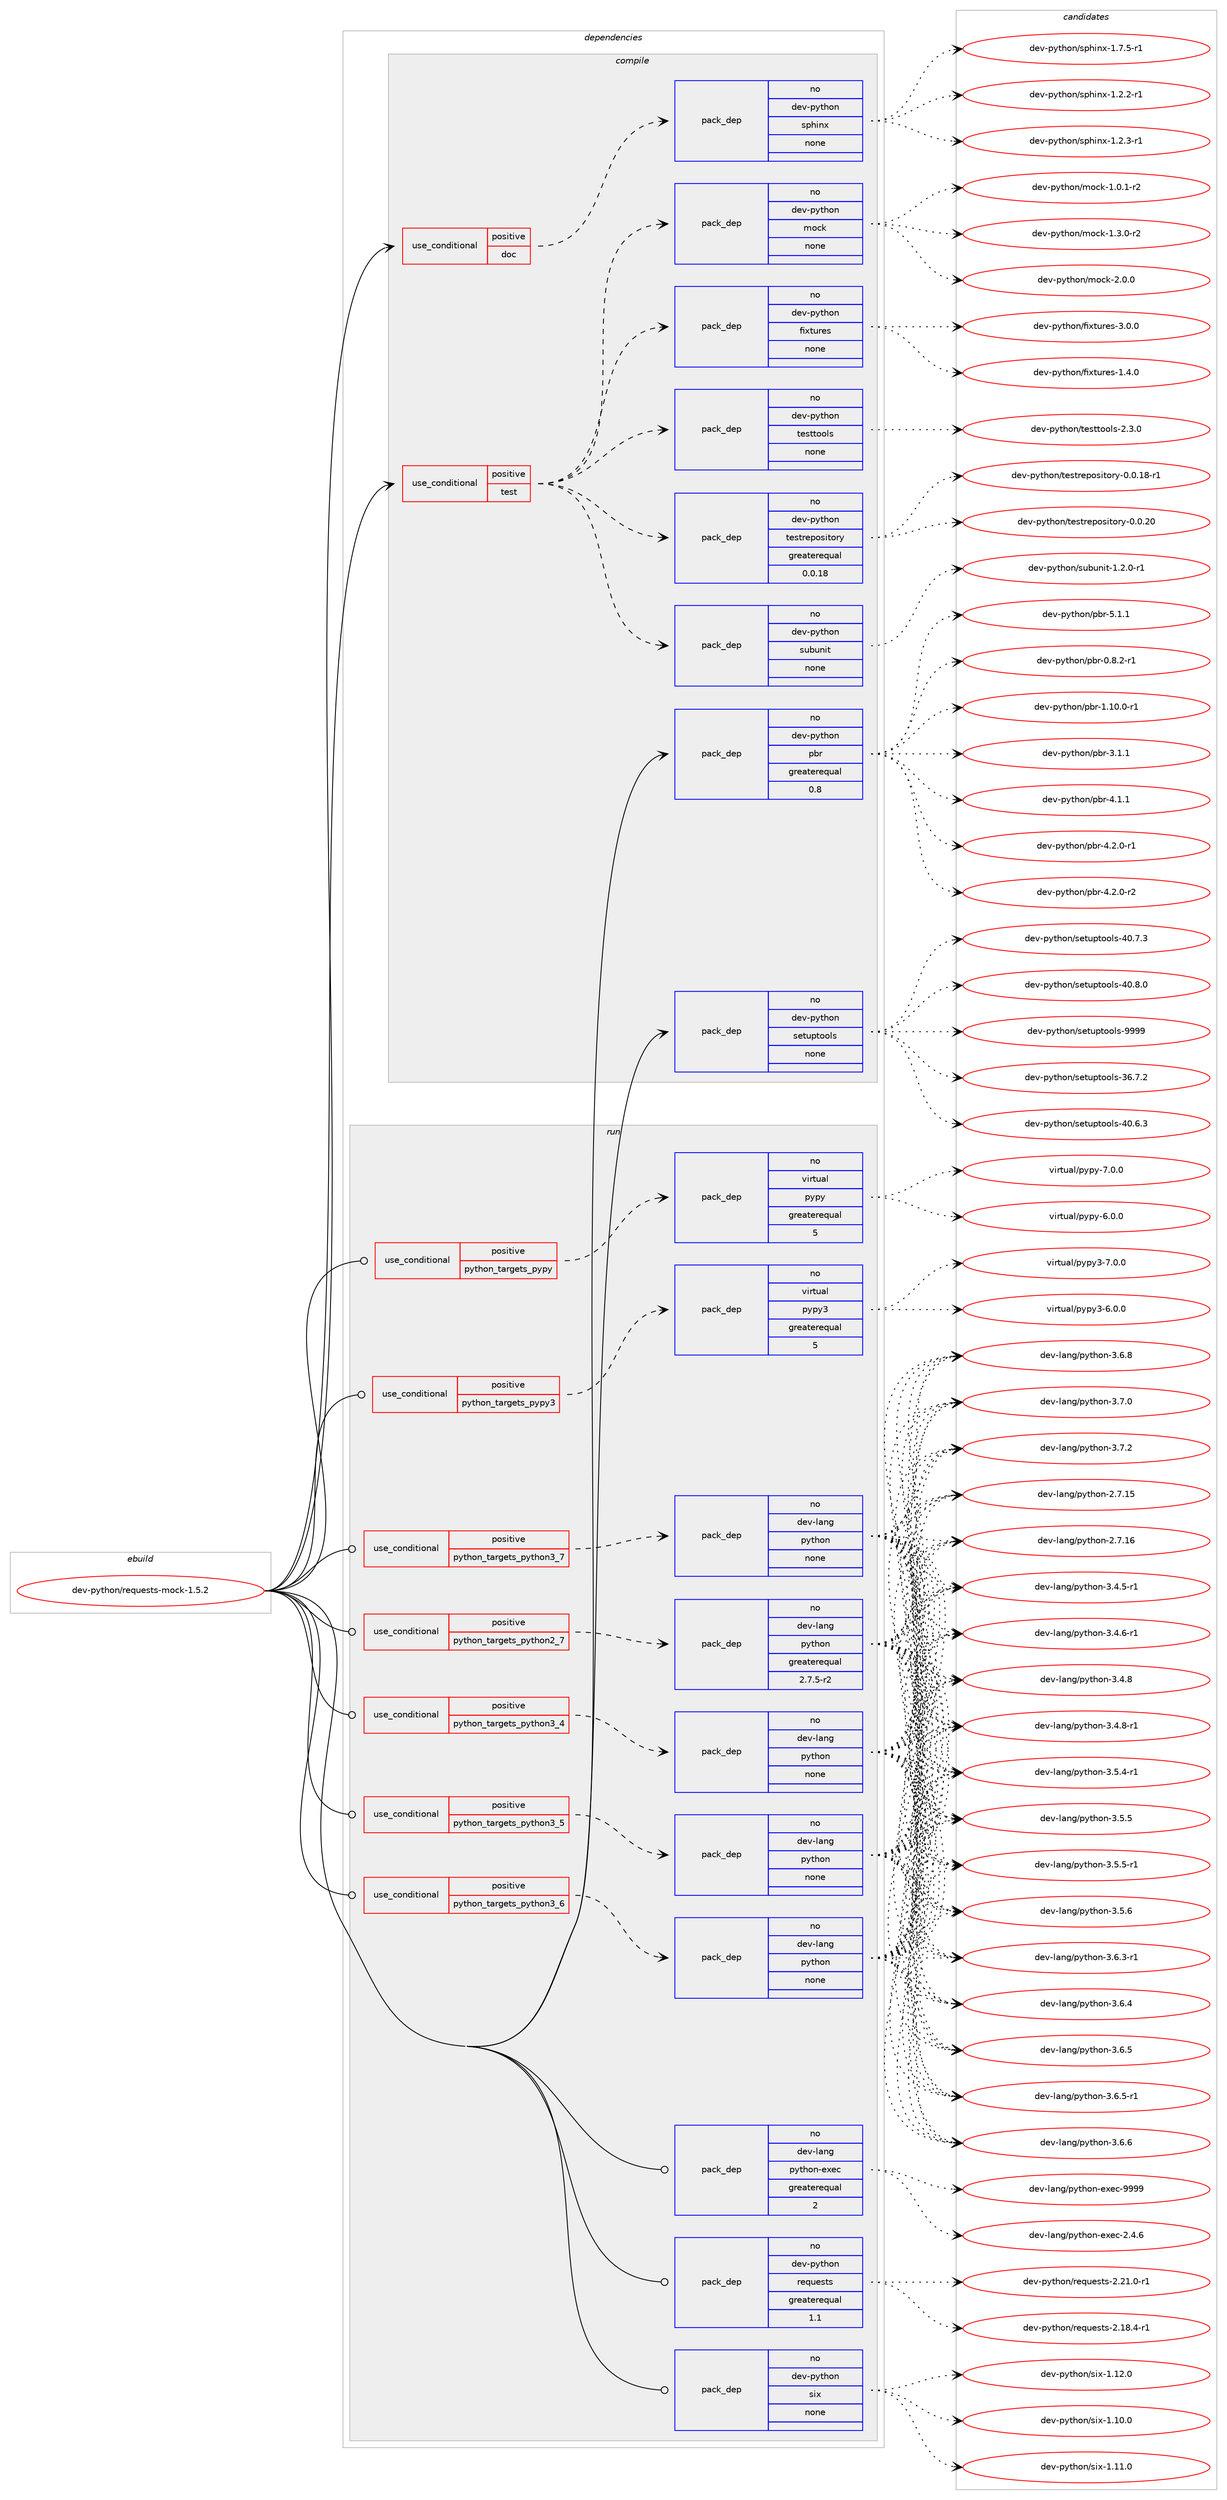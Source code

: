 digraph prolog {

# *************
# Graph options
# *************

newrank=true;
concentrate=true;
compound=true;
graph [rankdir=LR,fontname=Helvetica,fontsize=10,ranksep=1.5];#, ranksep=2.5, nodesep=0.2];
edge  [arrowhead=vee];
node  [fontname=Helvetica,fontsize=10];

# **********
# The ebuild
# **********

subgraph cluster_leftcol {
color=gray;
rank=same;
label=<<i>ebuild</i>>;
id [label="dev-python/requests-mock-1.5.2", color=red, width=4, href="../dev-python/requests-mock-1.5.2.svg"];
}

# ****************
# The dependencies
# ****************

subgraph cluster_midcol {
color=gray;
label=<<i>dependencies</i>>;
subgraph cluster_compile {
fillcolor="#eeeeee";
style=filled;
label=<<i>compile</i>>;
subgraph cond383817 {
dependency1439015 [label=<<TABLE BORDER="0" CELLBORDER="1" CELLSPACING="0" CELLPADDING="4"><TR><TD ROWSPAN="3" CELLPADDING="10">use_conditional</TD></TR><TR><TD>positive</TD></TR><TR><TD>doc</TD></TR></TABLE>>, shape=none, color=red];
subgraph pack1031836 {
dependency1439016 [label=<<TABLE BORDER="0" CELLBORDER="1" CELLSPACING="0" CELLPADDING="4" WIDTH="220"><TR><TD ROWSPAN="6" CELLPADDING="30">pack_dep</TD></TR><TR><TD WIDTH="110">no</TD></TR><TR><TD>dev-python</TD></TR><TR><TD>sphinx</TD></TR><TR><TD>none</TD></TR><TR><TD></TD></TR></TABLE>>, shape=none, color=blue];
}
dependency1439015:e -> dependency1439016:w [weight=20,style="dashed",arrowhead="vee"];
}
id:e -> dependency1439015:w [weight=20,style="solid",arrowhead="vee"];
subgraph cond383818 {
dependency1439017 [label=<<TABLE BORDER="0" CELLBORDER="1" CELLSPACING="0" CELLPADDING="4"><TR><TD ROWSPAN="3" CELLPADDING="10">use_conditional</TD></TR><TR><TD>positive</TD></TR><TR><TD>test</TD></TR></TABLE>>, shape=none, color=red];
subgraph pack1031837 {
dependency1439018 [label=<<TABLE BORDER="0" CELLBORDER="1" CELLSPACING="0" CELLPADDING="4" WIDTH="220"><TR><TD ROWSPAN="6" CELLPADDING="30">pack_dep</TD></TR><TR><TD WIDTH="110">no</TD></TR><TR><TD>dev-python</TD></TR><TR><TD>fixtures</TD></TR><TR><TD>none</TD></TR><TR><TD></TD></TR></TABLE>>, shape=none, color=blue];
}
dependency1439017:e -> dependency1439018:w [weight=20,style="dashed",arrowhead="vee"];
subgraph pack1031838 {
dependency1439019 [label=<<TABLE BORDER="0" CELLBORDER="1" CELLSPACING="0" CELLPADDING="4" WIDTH="220"><TR><TD ROWSPAN="6" CELLPADDING="30">pack_dep</TD></TR><TR><TD WIDTH="110">no</TD></TR><TR><TD>dev-python</TD></TR><TR><TD>mock</TD></TR><TR><TD>none</TD></TR><TR><TD></TD></TR></TABLE>>, shape=none, color=blue];
}
dependency1439017:e -> dependency1439019:w [weight=20,style="dashed",arrowhead="vee"];
subgraph pack1031839 {
dependency1439020 [label=<<TABLE BORDER="0" CELLBORDER="1" CELLSPACING="0" CELLPADDING="4" WIDTH="220"><TR><TD ROWSPAN="6" CELLPADDING="30">pack_dep</TD></TR><TR><TD WIDTH="110">no</TD></TR><TR><TD>dev-python</TD></TR><TR><TD>subunit</TD></TR><TR><TD>none</TD></TR><TR><TD></TD></TR></TABLE>>, shape=none, color=blue];
}
dependency1439017:e -> dependency1439020:w [weight=20,style="dashed",arrowhead="vee"];
subgraph pack1031840 {
dependency1439021 [label=<<TABLE BORDER="0" CELLBORDER="1" CELLSPACING="0" CELLPADDING="4" WIDTH="220"><TR><TD ROWSPAN="6" CELLPADDING="30">pack_dep</TD></TR><TR><TD WIDTH="110">no</TD></TR><TR><TD>dev-python</TD></TR><TR><TD>testrepository</TD></TR><TR><TD>greaterequal</TD></TR><TR><TD>0.0.18</TD></TR></TABLE>>, shape=none, color=blue];
}
dependency1439017:e -> dependency1439021:w [weight=20,style="dashed",arrowhead="vee"];
subgraph pack1031841 {
dependency1439022 [label=<<TABLE BORDER="0" CELLBORDER="1" CELLSPACING="0" CELLPADDING="4" WIDTH="220"><TR><TD ROWSPAN="6" CELLPADDING="30">pack_dep</TD></TR><TR><TD WIDTH="110">no</TD></TR><TR><TD>dev-python</TD></TR><TR><TD>testtools</TD></TR><TR><TD>none</TD></TR><TR><TD></TD></TR></TABLE>>, shape=none, color=blue];
}
dependency1439017:e -> dependency1439022:w [weight=20,style="dashed",arrowhead="vee"];
}
id:e -> dependency1439017:w [weight=20,style="solid",arrowhead="vee"];
subgraph pack1031842 {
dependency1439023 [label=<<TABLE BORDER="0" CELLBORDER="1" CELLSPACING="0" CELLPADDING="4" WIDTH="220"><TR><TD ROWSPAN="6" CELLPADDING="30">pack_dep</TD></TR><TR><TD WIDTH="110">no</TD></TR><TR><TD>dev-python</TD></TR><TR><TD>pbr</TD></TR><TR><TD>greaterequal</TD></TR><TR><TD>0.8</TD></TR></TABLE>>, shape=none, color=blue];
}
id:e -> dependency1439023:w [weight=20,style="solid",arrowhead="vee"];
subgraph pack1031843 {
dependency1439024 [label=<<TABLE BORDER="0" CELLBORDER="1" CELLSPACING="0" CELLPADDING="4" WIDTH="220"><TR><TD ROWSPAN="6" CELLPADDING="30">pack_dep</TD></TR><TR><TD WIDTH="110">no</TD></TR><TR><TD>dev-python</TD></TR><TR><TD>setuptools</TD></TR><TR><TD>none</TD></TR><TR><TD></TD></TR></TABLE>>, shape=none, color=blue];
}
id:e -> dependency1439024:w [weight=20,style="solid",arrowhead="vee"];
}
subgraph cluster_compileandrun {
fillcolor="#eeeeee";
style=filled;
label=<<i>compile and run</i>>;
}
subgraph cluster_run {
fillcolor="#eeeeee";
style=filled;
label=<<i>run</i>>;
subgraph cond383819 {
dependency1439025 [label=<<TABLE BORDER="0" CELLBORDER="1" CELLSPACING="0" CELLPADDING="4"><TR><TD ROWSPAN="3" CELLPADDING="10">use_conditional</TD></TR><TR><TD>positive</TD></TR><TR><TD>python_targets_pypy</TD></TR></TABLE>>, shape=none, color=red];
subgraph pack1031844 {
dependency1439026 [label=<<TABLE BORDER="0" CELLBORDER="1" CELLSPACING="0" CELLPADDING="4" WIDTH="220"><TR><TD ROWSPAN="6" CELLPADDING="30">pack_dep</TD></TR><TR><TD WIDTH="110">no</TD></TR><TR><TD>virtual</TD></TR><TR><TD>pypy</TD></TR><TR><TD>greaterequal</TD></TR><TR><TD>5</TD></TR></TABLE>>, shape=none, color=blue];
}
dependency1439025:e -> dependency1439026:w [weight=20,style="dashed",arrowhead="vee"];
}
id:e -> dependency1439025:w [weight=20,style="solid",arrowhead="odot"];
subgraph cond383820 {
dependency1439027 [label=<<TABLE BORDER="0" CELLBORDER="1" CELLSPACING="0" CELLPADDING="4"><TR><TD ROWSPAN="3" CELLPADDING="10">use_conditional</TD></TR><TR><TD>positive</TD></TR><TR><TD>python_targets_pypy3</TD></TR></TABLE>>, shape=none, color=red];
subgraph pack1031845 {
dependency1439028 [label=<<TABLE BORDER="0" CELLBORDER="1" CELLSPACING="0" CELLPADDING="4" WIDTH="220"><TR><TD ROWSPAN="6" CELLPADDING="30">pack_dep</TD></TR><TR><TD WIDTH="110">no</TD></TR><TR><TD>virtual</TD></TR><TR><TD>pypy3</TD></TR><TR><TD>greaterequal</TD></TR><TR><TD>5</TD></TR></TABLE>>, shape=none, color=blue];
}
dependency1439027:e -> dependency1439028:w [weight=20,style="dashed",arrowhead="vee"];
}
id:e -> dependency1439027:w [weight=20,style="solid",arrowhead="odot"];
subgraph cond383821 {
dependency1439029 [label=<<TABLE BORDER="0" CELLBORDER="1" CELLSPACING="0" CELLPADDING="4"><TR><TD ROWSPAN="3" CELLPADDING="10">use_conditional</TD></TR><TR><TD>positive</TD></TR><TR><TD>python_targets_python2_7</TD></TR></TABLE>>, shape=none, color=red];
subgraph pack1031846 {
dependency1439030 [label=<<TABLE BORDER="0" CELLBORDER="1" CELLSPACING="0" CELLPADDING="4" WIDTH="220"><TR><TD ROWSPAN="6" CELLPADDING="30">pack_dep</TD></TR><TR><TD WIDTH="110">no</TD></TR><TR><TD>dev-lang</TD></TR><TR><TD>python</TD></TR><TR><TD>greaterequal</TD></TR><TR><TD>2.7.5-r2</TD></TR></TABLE>>, shape=none, color=blue];
}
dependency1439029:e -> dependency1439030:w [weight=20,style="dashed",arrowhead="vee"];
}
id:e -> dependency1439029:w [weight=20,style="solid",arrowhead="odot"];
subgraph cond383822 {
dependency1439031 [label=<<TABLE BORDER="0" CELLBORDER="1" CELLSPACING="0" CELLPADDING="4"><TR><TD ROWSPAN="3" CELLPADDING="10">use_conditional</TD></TR><TR><TD>positive</TD></TR><TR><TD>python_targets_python3_4</TD></TR></TABLE>>, shape=none, color=red];
subgraph pack1031847 {
dependency1439032 [label=<<TABLE BORDER="0" CELLBORDER="1" CELLSPACING="0" CELLPADDING="4" WIDTH="220"><TR><TD ROWSPAN="6" CELLPADDING="30">pack_dep</TD></TR><TR><TD WIDTH="110">no</TD></TR><TR><TD>dev-lang</TD></TR><TR><TD>python</TD></TR><TR><TD>none</TD></TR><TR><TD></TD></TR></TABLE>>, shape=none, color=blue];
}
dependency1439031:e -> dependency1439032:w [weight=20,style="dashed",arrowhead="vee"];
}
id:e -> dependency1439031:w [weight=20,style="solid",arrowhead="odot"];
subgraph cond383823 {
dependency1439033 [label=<<TABLE BORDER="0" CELLBORDER="1" CELLSPACING="0" CELLPADDING="4"><TR><TD ROWSPAN="3" CELLPADDING="10">use_conditional</TD></TR><TR><TD>positive</TD></TR><TR><TD>python_targets_python3_5</TD></TR></TABLE>>, shape=none, color=red];
subgraph pack1031848 {
dependency1439034 [label=<<TABLE BORDER="0" CELLBORDER="1" CELLSPACING="0" CELLPADDING="4" WIDTH="220"><TR><TD ROWSPAN="6" CELLPADDING="30">pack_dep</TD></TR><TR><TD WIDTH="110">no</TD></TR><TR><TD>dev-lang</TD></TR><TR><TD>python</TD></TR><TR><TD>none</TD></TR><TR><TD></TD></TR></TABLE>>, shape=none, color=blue];
}
dependency1439033:e -> dependency1439034:w [weight=20,style="dashed",arrowhead="vee"];
}
id:e -> dependency1439033:w [weight=20,style="solid",arrowhead="odot"];
subgraph cond383824 {
dependency1439035 [label=<<TABLE BORDER="0" CELLBORDER="1" CELLSPACING="0" CELLPADDING="4"><TR><TD ROWSPAN="3" CELLPADDING="10">use_conditional</TD></TR><TR><TD>positive</TD></TR><TR><TD>python_targets_python3_6</TD></TR></TABLE>>, shape=none, color=red];
subgraph pack1031849 {
dependency1439036 [label=<<TABLE BORDER="0" CELLBORDER="1" CELLSPACING="0" CELLPADDING="4" WIDTH="220"><TR><TD ROWSPAN="6" CELLPADDING="30">pack_dep</TD></TR><TR><TD WIDTH="110">no</TD></TR><TR><TD>dev-lang</TD></TR><TR><TD>python</TD></TR><TR><TD>none</TD></TR><TR><TD></TD></TR></TABLE>>, shape=none, color=blue];
}
dependency1439035:e -> dependency1439036:w [weight=20,style="dashed",arrowhead="vee"];
}
id:e -> dependency1439035:w [weight=20,style="solid",arrowhead="odot"];
subgraph cond383825 {
dependency1439037 [label=<<TABLE BORDER="0" CELLBORDER="1" CELLSPACING="0" CELLPADDING="4"><TR><TD ROWSPAN="3" CELLPADDING="10">use_conditional</TD></TR><TR><TD>positive</TD></TR><TR><TD>python_targets_python3_7</TD></TR></TABLE>>, shape=none, color=red];
subgraph pack1031850 {
dependency1439038 [label=<<TABLE BORDER="0" CELLBORDER="1" CELLSPACING="0" CELLPADDING="4" WIDTH="220"><TR><TD ROWSPAN="6" CELLPADDING="30">pack_dep</TD></TR><TR><TD WIDTH="110">no</TD></TR><TR><TD>dev-lang</TD></TR><TR><TD>python</TD></TR><TR><TD>none</TD></TR><TR><TD></TD></TR></TABLE>>, shape=none, color=blue];
}
dependency1439037:e -> dependency1439038:w [weight=20,style="dashed",arrowhead="vee"];
}
id:e -> dependency1439037:w [weight=20,style="solid",arrowhead="odot"];
subgraph pack1031851 {
dependency1439039 [label=<<TABLE BORDER="0" CELLBORDER="1" CELLSPACING="0" CELLPADDING="4" WIDTH="220"><TR><TD ROWSPAN="6" CELLPADDING="30">pack_dep</TD></TR><TR><TD WIDTH="110">no</TD></TR><TR><TD>dev-lang</TD></TR><TR><TD>python-exec</TD></TR><TR><TD>greaterequal</TD></TR><TR><TD>2</TD></TR></TABLE>>, shape=none, color=blue];
}
id:e -> dependency1439039:w [weight=20,style="solid",arrowhead="odot"];
subgraph pack1031852 {
dependency1439040 [label=<<TABLE BORDER="0" CELLBORDER="1" CELLSPACING="0" CELLPADDING="4" WIDTH="220"><TR><TD ROWSPAN="6" CELLPADDING="30">pack_dep</TD></TR><TR><TD WIDTH="110">no</TD></TR><TR><TD>dev-python</TD></TR><TR><TD>requests</TD></TR><TR><TD>greaterequal</TD></TR><TR><TD>1.1</TD></TR></TABLE>>, shape=none, color=blue];
}
id:e -> dependency1439040:w [weight=20,style="solid",arrowhead="odot"];
subgraph pack1031853 {
dependency1439041 [label=<<TABLE BORDER="0" CELLBORDER="1" CELLSPACING="0" CELLPADDING="4" WIDTH="220"><TR><TD ROWSPAN="6" CELLPADDING="30">pack_dep</TD></TR><TR><TD WIDTH="110">no</TD></TR><TR><TD>dev-python</TD></TR><TR><TD>six</TD></TR><TR><TD>none</TD></TR><TR><TD></TD></TR></TABLE>>, shape=none, color=blue];
}
id:e -> dependency1439041:w [weight=20,style="solid",arrowhead="odot"];
}
}

# **************
# The candidates
# **************

subgraph cluster_choices {
rank=same;
color=gray;
label=<<i>candidates</i>>;

subgraph choice1031836 {
color=black;
nodesep=1;
choice10010111845112121116104111110471151121041051101204549465046504511449 [label="dev-python/sphinx-1.2.2-r1", color=red, width=4,href="../dev-python/sphinx-1.2.2-r1.svg"];
choice10010111845112121116104111110471151121041051101204549465046514511449 [label="dev-python/sphinx-1.2.3-r1", color=red, width=4,href="../dev-python/sphinx-1.2.3-r1.svg"];
choice10010111845112121116104111110471151121041051101204549465546534511449 [label="dev-python/sphinx-1.7.5-r1", color=red, width=4,href="../dev-python/sphinx-1.7.5-r1.svg"];
dependency1439016:e -> choice10010111845112121116104111110471151121041051101204549465046504511449:w [style=dotted,weight="100"];
dependency1439016:e -> choice10010111845112121116104111110471151121041051101204549465046514511449:w [style=dotted,weight="100"];
dependency1439016:e -> choice10010111845112121116104111110471151121041051101204549465546534511449:w [style=dotted,weight="100"];
}
subgraph choice1031837 {
color=black;
nodesep=1;
choice1001011184511212111610411111047102105120116117114101115454946524648 [label="dev-python/fixtures-1.4.0", color=red, width=4,href="../dev-python/fixtures-1.4.0.svg"];
choice1001011184511212111610411111047102105120116117114101115455146484648 [label="dev-python/fixtures-3.0.0", color=red, width=4,href="../dev-python/fixtures-3.0.0.svg"];
dependency1439018:e -> choice1001011184511212111610411111047102105120116117114101115454946524648:w [style=dotted,weight="100"];
dependency1439018:e -> choice1001011184511212111610411111047102105120116117114101115455146484648:w [style=dotted,weight="100"];
}
subgraph choice1031838 {
color=black;
nodesep=1;
choice1001011184511212111610411111047109111991074549464846494511450 [label="dev-python/mock-1.0.1-r2", color=red, width=4,href="../dev-python/mock-1.0.1-r2.svg"];
choice1001011184511212111610411111047109111991074549465146484511450 [label="dev-python/mock-1.3.0-r2", color=red, width=4,href="../dev-python/mock-1.3.0-r2.svg"];
choice100101118451121211161041111104710911199107455046484648 [label="dev-python/mock-2.0.0", color=red, width=4,href="../dev-python/mock-2.0.0.svg"];
dependency1439019:e -> choice1001011184511212111610411111047109111991074549464846494511450:w [style=dotted,weight="100"];
dependency1439019:e -> choice1001011184511212111610411111047109111991074549465146484511450:w [style=dotted,weight="100"];
dependency1439019:e -> choice100101118451121211161041111104710911199107455046484648:w [style=dotted,weight="100"];
}
subgraph choice1031839 {
color=black;
nodesep=1;
choice1001011184511212111610411111047115117981171101051164549465046484511449 [label="dev-python/subunit-1.2.0-r1", color=red, width=4,href="../dev-python/subunit-1.2.0-r1.svg"];
dependency1439020:e -> choice1001011184511212111610411111047115117981171101051164549465046484511449:w [style=dotted,weight="100"];
}
subgraph choice1031840 {
color=black;
nodesep=1;
choice1001011184511212111610411111047116101115116114101112111115105116111114121454846484649564511449 [label="dev-python/testrepository-0.0.18-r1", color=red, width=4,href="../dev-python/testrepository-0.0.18-r1.svg"];
choice100101118451121211161041111104711610111511611410111211111510511611111412145484648465048 [label="dev-python/testrepository-0.0.20", color=red, width=4,href="../dev-python/testrepository-0.0.20.svg"];
dependency1439021:e -> choice1001011184511212111610411111047116101115116114101112111115105116111114121454846484649564511449:w [style=dotted,weight="100"];
dependency1439021:e -> choice100101118451121211161041111104711610111511611410111211111510511611111412145484648465048:w [style=dotted,weight="100"];
}
subgraph choice1031841 {
color=black;
nodesep=1;
choice1001011184511212111610411111047116101115116116111111108115455046514648 [label="dev-python/testtools-2.3.0", color=red, width=4,href="../dev-python/testtools-2.3.0.svg"];
dependency1439022:e -> choice1001011184511212111610411111047116101115116116111111108115455046514648:w [style=dotted,weight="100"];
}
subgraph choice1031842 {
color=black;
nodesep=1;
choice1001011184511212111610411111047112981144548465646504511449 [label="dev-python/pbr-0.8.2-r1", color=red, width=4,href="../dev-python/pbr-0.8.2-r1.svg"];
choice100101118451121211161041111104711298114454946494846484511449 [label="dev-python/pbr-1.10.0-r1", color=red, width=4,href="../dev-python/pbr-1.10.0-r1.svg"];
choice100101118451121211161041111104711298114455146494649 [label="dev-python/pbr-3.1.1", color=red, width=4,href="../dev-python/pbr-3.1.1.svg"];
choice100101118451121211161041111104711298114455246494649 [label="dev-python/pbr-4.1.1", color=red, width=4,href="../dev-python/pbr-4.1.1.svg"];
choice1001011184511212111610411111047112981144552465046484511449 [label="dev-python/pbr-4.2.0-r1", color=red, width=4,href="../dev-python/pbr-4.2.0-r1.svg"];
choice1001011184511212111610411111047112981144552465046484511450 [label="dev-python/pbr-4.2.0-r2", color=red, width=4,href="../dev-python/pbr-4.2.0-r2.svg"];
choice100101118451121211161041111104711298114455346494649 [label="dev-python/pbr-5.1.1", color=red, width=4,href="../dev-python/pbr-5.1.1.svg"];
dependency1439023:e -> choice1001011184511212111610411111047112981144548465646504511449:w [style=dotted,weight="100"];
dependency1439023:e -> choice100101118451121211161041111104711298114454946494846484511449:w [style=dotted,weight="100"];
dependency1439023:e -> choice100101118451121211161041111104711298114455146494649:w [style=dotted,weight="100"];
dependency1439023:e -> choice100101118451121211161041111104711298114455246494649:w [style=dotted,weight="100"];
dependency1439023:e -> choice1001011184511212111610411111047112981144552465046484511449:w [style=dotted,weight="100"];
dependency1439023:e -> choice1001011184511212111610411111047112981144552465046484511450:w [style=dotted,weight="100"];
dependency1439023:e -> choice100101118451121211161041111104711298114455346494649:w [style=dotted,weight="100"];
}
subgraph choice1031843 {
color=black;
nodesep=1;
choice100101118451121211161041111104711510111611711211611111110811545515446554650 [label="dev-python/setuptools-36.7.2", color=red, width=4,href="../dev-python/setuptools-36.7.2.svg"];
choice100101118451121211161041111104711510111611711211611111110811545524846544651 [label="dev-python/setuptools-40.6.3", color=red, width=4,href="../dev-python/setuptools-40.6.3.svg"];
choice100101118451121211161041111104711510111611711211611111110811545524846554651 [label="dev-python/setuptools-40.7.3", color=red, width=4,href="../dev-python/setuptools-40.7.3.svg"];
choice100101118451121211161041111104711510111611711211611111110811545524846564648 [label="dev-python/setuptools-40.8.0", color=red, width=4,href="../dev-python/setuptools-40.8.0.svg"];
choice10010111845112121116104111110471151011161171121161111111081154557575757 [label="dev-python/setuptools-9999", color=red, width=4,href="../dev-python/setuptools-9999.svg"];
dependency1439024:e -> choice100101118451121211161041111104711510111611711211611111110811545515446554650:w [style=dotted,weight="100"];
dependency1439024:e -> choice100101118451121211161041111104711510111611711211611111110811545524846544651:w [style=dotted,weight="100"];
dependency1439024:e -> choice100101118451121211161041111104711510111611711211611111110811545524846554651:w [style=dotted,weight="100"];
dependency1439024:e -> choice100101118451121211161041111104711510111611711211611111110811545524846564648:w [style=dotted,weight="100"];
dependency1439024:e -> choice10010111845112121116104111110471151011161171121161111111081154557575757:w [style=dotted,weight="100"];
}
subgraph choice1031844 {
color=black;
nodesep=1;
choice1181051141161179710847112121112121455446484648 [label="virtual/pypy-6.0.0", color=red, width=4,href="../virtual/pypy-6.0.0.svg"];
choice1181051141161179710847112121112121455546484648 [label="virtual/pypy-7.0.0", color=red, width=4,href="../virtual/pypy-7.0.0.svg"];
dependency1439026:e -> choice1181051141161179710847112121112121455446484648:w [style=dotted,weight="100"];
dependency1439026:e -> choice1181051141161179710847112121112121455546484648:w [style=dotted,weight="100"];
}
subgraph choice1031845 {
color=black;
nodesep=1;
choice118105114116117971084711212111212151455446484648 [label="virtual/pypy3-6.0.0", color=red, width=4,href="../virtual/pypy3-6.0.0.svg"];
choice118105114116117971084711212111212151455546484648 [label="virtual/pypy3-7.0.0", color=red, width=4,href="../virtual/pypy3-7.0.0.svg"];
dependency1439028:e -> choice118105114116117971084711212111212151455446484648:w [style=dotted,weight="100"];
dependency1439028:e -> choice118105114116117971084711212111212151455546484648:w [style=dotted,weight="100"];
}
subgraph choice1031846 {
color=black;
nodesep=1;
choice10010111845108971101034711212111610411111045504655464953 [label="dev-lang/python-2.7.15", color=red, width=4,href="../dev-lang/python-2.7.15.svg"];
choice10010111845108971101034711212111610411111045504655464954 [label="dev-lang/python-2.7.16", color=red, width=4,href="../dev-lang/python-2.7.16.svg"];
choice1001011184510897110103471121211161041111104551465246534511449 [label="dev-lang/python-3.4.5-r1", color=red, width=4,href="../dev-lang/python-3.4.5-r1.svg"];
choice1001011184510897110103471121211161041111104551465246544511449 [label="dev-lang/python-3.4.6-r1", color=red, width=4,href="../dev-lang/python-3.4.6-r1.svg"];
choice100101118451089711010347112121116104111110455146524656 [label="dev-lang/python-3.4.8", color=red, width=4,href="../dev-lang/python-3.4.8.svg"];
choice1001011184510897110103471121211161041111104551465246564511449 [label="dev-lang/python-3.4.8-r1", color=red, width=4,href="../dev-lang/python-3.4.8-r1.svg"];
choice1001011184510897110103471121211161041111104551465346524511449 [label="dev-lang/python-3.5.4-r1", color=red, width=4,href="../dev-lang/python-3.5.4-r1.svg"];
choice100101118451089711010347112121116104111110455146534653 [label="dev-lang/python-3.5.5", color=red, width=4,href="../dev-lang/python-3.5.5.svg"];
choice1001011184510897110103471121211161041111104551465346534511449 [label="dev-lang/python-3.5.5-r1", color=red, width=4,href="../dev-lang/python-3.5.5-r1.svg"];
choice100101118451089711010347112121116104111110455146534654 [label="dev-lang/python-3.5.6", color=red, width=4,href="../dev-lang/python-3.5.6.svg"];
choice1001011184510897110103471121211161041111104551465446514511449 [label="dev-lang/python-3.6.3-r1", color=red, width=4,href="../dev-lang/python-3.6.3-r1.svg"];
choice100101118451089711010347112121116104111110455146544652 [label="dev-lang/python-3.6.4", color=red, width=4,href="../dev-lang/python-3.6.4.svg"];
choice100101118451089711010347112121116104111110455146544653 [label="dev-lang/python-3.6.5", color=red, width=4,href="../dev-lang/python-3.6.5.svg"];
choice1001011184510897110103471121211161041111104551465446534511449 [label="dev-lang/python-3.6.5-r1", color=red, width=4,href="../dev-lang/python-3.6.5-r1.svg"];
choice100101118451089711010347112121116104111110455146544654 [label="dev-lang/python-3.6.6", color=red, width=4,href="../dev-lang/python-3.6.6.svg"];
choice100101118451089711010347112121116104111110455146544656 [label="dev-lang/python-3.6.8", color=red, width=4,href="../dev-lang/python-3.6.8.svg"];
choice100101118451089711010347112121116104111110455146554648 [label="dev-lang/python-3.7.0", color=red, width=4,href="../dev-lang/python-3.7.0.svg"];
choice100101118451089711010347112121116104111110455146554650 [label="dev-lang/python-3.7.2", color=red, width=4,href="../dev-lang/python-3.7.2.svg"];
dependency1439030:e -> choice10010111845108971101034711212111610411111045504655464953:w [style=dotted,weight="100"];
dependency1439030:e -> choice10010111845108971101034711212111610411111045504655464954:w [style=dotted,weight="100"];
dependency1439030:e -> choice1001011184510897110103471121211161041111104551465246534511449:w [style=dotted,weight="100"];
dependency1439030:e -> choice1001011184510897110103471121211161041111104551465246544511449:w [style=dotted,weight="100"];
dependency1439030:e -> choice100101118451089711010347112121116104111110455146524656:w [style=dotted,weight="100"];
dependency1439030:e -> choice1001011184510897110103471121211161041111104551465246564511449:w [style=dotted,weight="100"];
dependency1439030:e -> choice1001011184510897110103471121211161041111104551465346524511449:w [style=dotted,weight="100"];
dependency1439030:e -> choice100101118451089711010347112121116104111110455146534653:w [style=dotted,weight="100"];
dependency1439030:e -> choice1001011184510897110103471121211161041111104551465346534511449:w [style=dotted,weight="100"];
dependency1439030:e -> choice100101118451089711010347112121116104111110455146534654:w [style=dotted,weight="100"];
dependency1439030:e -> choice1001011184510897110103471121211161041111104551465446514511449:w [style=dotted,weight="100"];
dependency1439030:e -> choice100101118451089711010347112121116104111110455146544652:w [style=dotted,weight="100"];
dependency1439030:e -> choice100101118451089711010347112121116104111110455146544653:w [style=dotted,weight="100"];
dependency1439030:e -> choice1001011184510897110103471121211161041111104551465446534511449:w [style=dotted,weight="100"];
dependency1439030:e -> choice100101118451089711010347112121116104111110455146544654:w [style=dotted,weight="100"];
dependency1439030:e -> choice100101118451089711010347112121116104111110455146544656:w [style=dotted,weight="100"];
dependency1439030:e -> choice100101118451089711010347112121116104111110455146554648:w [style=dotted,weight="100"];
dependency1439030:e -> choice100101118451089711010347112121116104111110455146554650:w [style=dotted,weight="100"];
}
subgraph choice1031847 {
color=black;
nodesep=1;
choice10010111845108971101034711212111610411111045504655464953 [label="dev-lang/python-2.7.15", color=red, width=4,href="../dev-lang/python-2.7.15.svg"];
choice10010111845108971101034711212111610411111045504655464954 [label="dev-lang/python-2.7.16", color=red, width=4,href="../dev-lang/python-2.7.16.svg"];
choice1001011184510897110103471121211161041111104551465246534511449 [label="dev-lang/python-3.4.5-r1", color=red, width=4,href="../dev-lang/python-3.4.5-r1.svg"];
choice1001011184510897110103471121211161041111104551465246544511449 [label="dev-lang/python-3.4.6-r1", color=red, width=4,href="../dev-lang/python-3.4.6-r1.svg"];
choice100101118451089711010347112121116104111110455146524656 [label="dev-lang/python-3.4.8", color=red, width=4,href="../dev-lang/python-3.4.8.svg"];
choice1001011184510897110103471121211161041111104551465246564511449 [label="dev-lang/python-3.4.8-r1", color=red, width=4,href="../dev-lang/python-3.4.8-r1.svg"];
choice1001011184510897110103471121211161041111104551465346524511449 [label="dev-lang/python-3.5.4-r1", color=red, width=4,href="../dev-lang/python-3.5.4-r1.svg"];
choice100101118451089711010347112121116104111110455146534653 [label="dev-lang/python-3.5.5", color=red, width=4,href="../dev-lang/python-3.5.5.svg"];
choice1001011184510897110103471121211161041111104551465346534511449 [label="dev-lang/python-3.5.5-r1", color=red, width=4,href="../dev-lang/python-3.5.5-r1.svg"];
choice100101118451089711010347112121116104111110455146534654 [label="dev-lang/python-3.5.6", color=red, width=4,href="../dev-lang/python-3.5.6.svg"];
choice1001011184510897110103471121211161041111104551465446514511449 [label="dev-lang/python-3.6.3-r1", color=red, width=4,href="../dev-lang/python-3.6.3-r1.svg"];
choice100101118451089711010347112121116104111110455146544652 [label="dev-lang/python-3.6.4", color=red, width=4,href="../dev-lang/python-3.6.4.svg"];
choice100101118451089711010347112121116104111110455146544653 [label="dev-lang/python-3.6.5", color=red, width=4,href="../dev-lang/python-3.6.5.svg"];
choice1001011184510897110103471121211161041111104551465446534511449 [label="dev-lang/python-3.6.5-r1", color=red, width=4,href="../dev-lang/python-3.6.5-r1.svg"];
choice100101118451089711010347112121116104111110455146544654 [label="dev-lang/python-3.6.6", color=red, width=4,href="../dev-lang/python-3.6.6.svg"];
choice100101118451089711010347112121116104111110455146544656 [label="dev-lang/python-3.6.8", color=red, width=4,href="../dev-lang/python-3.6.8.svg"];
choice100101118451089711010347112121116104111110455146554648 [label="dev-lang/python-3.7.0", color=red, width=4,href="../dev-lang/python-3.7.0.svg"];
choice100101118451089711010347112121116104111110455146554650 [label="dev-lang/python-3.7.2", color=red, width=4,href="../dev-lang/python-3.7.2.svg"];
dependency1439032:e -> choice10010111845108971101034711212111610411111045504655464953:w [style=dotted,weight="100"];
dependency1439032:e -> choice10010111845108971101034711212111610411111045504655464954:w [style=dotted,weight="100"];
dependency1439032:e -> choice1001011184510897110103471121211161041111104551465246534511449:w [style=dotted,weight="100"];
dependency1439032:e -> choice1001011184510897110103471121211161041111104551465246544511449:w [style=dotted,weight="100"];
dependency1439032:e -> choice100101118451089711010347112121116104111110455146524656:w [style=dotted,weight="100"];
dependency1439032:e -> choice1001011184510897110103471121211161041111104551465246564511449:w [style=dotted,weight="100"];
dependency1439032:e -> choice1001011184510897110103471121211161041111104551465346524511449:w [style=dotted,weight="100"];
dependency1439032:e -> choice100101118451089711010347112121116104111110455146534653:w [style=dotted,weight="100"];
dependency1439032:e -> choice1001011184510897110103471121211161041111104551465346534511449:w [style=dotted,weight="100"];
dependency1439032:e -> choice100101118451089711010347112121116104111110455146534654:w [style=dotted,weight="100"];
dependency1439032:e -> choice1001011184510897110103471121211161041111104551465446514511449:w [style=dotted,weight="100"];
dependency1439032:e -> choice100101118451089711010347112121116104111110455146544652:w [style=dotted,weight="100"];
dependency1439032:e -> choice100101118451089711010347112121116104111110455146544653:w [style=dotted,weight="100"];
dependency1439032:e -> choice1001011184510897110103471121211161041111104551465446534511449:w [style=dotted,weight="100"];
dependency1439032:e -> choice100101118451089711010347112121116104111110455146544654:w [style=dotted,weight="100"];
dependency1439032:e -> choice100101118451089711010347112121116104111110455146544656:w [style=dotted,weight="100"];
dependency1439032:e -> choice100101118451089711010347112121116104111110455146554648:w [style=dotted,weight="100"];
dependency1439032:e -> choice100101118451089711010347112121116104111110455146554650:w [style=dotted,weight="100"];
}
subgraph choice1031848 {
color=black;
nodesep=1;
choice10010111845108971101034711212111610411111045504655464953 [label="dev-lang/python-2.7.15", color=red, width=4,href="../dev-lang/python-2.7.15.svg"];
choice10010111845108971101034711212111610411111045504655464954 [label="dev-lang/python-2.7.16", color=red, width=4,href="../dev-lang/python-2.7.16.svg"];
choice1001011184510897110103471121211161041111104551465246534511449 [label="dev-lang/python-3.4.5-r1", color=red, width=4,href="../dev-lang/python-3.4.5-r1.svg"];
choice1001011184510897110103471121211161041111104551465246544511449 [label="dev-lang/python-3.4.6-r1", color=red, width=4,href="../dev-lang/python-3.4.6-r1.svg"];
choice100101118451089711010347112121116104111110455146524656 [label="dev-lang/python-3.4.8", color=red, width=4,href="../dev-lang/python-3.4.8.svg"];
choice1001011184510897110103471121211161041111104551465246564511449 [label="dev-lang/python-3.4.8-r1", color=red, width=4,href="../dev-lang/python-3.4.8-r1.svg"];
choice1001011184510897110103471121211161041111104551465346524511449 [label="dev-lang/python-3.5.4-r1", color=red, width=4,href="../dev-lang/python-3.5.4-r1.svg"];
choice100101118451089711010347112121116104111110455146534653 [label="dev-lang/python-3.5.5", color=red, width=4,href="../dev-lang/python-3.5.5.svg"];
choice1001011184510897110103471121211161041111104551465346534511449 [label="dev-lang/python-3.5.5-r1", color=red, width=4,href="../dev-lang/python-3.5.5-r1.svg"];
choice100101118451089711010347112121116104111110455146534654 [label="dev-lang/python-3.5.6", color=red, width=4,href="../dev-lang/python-3.5.6.svg"];
choice1001011184510897110103471121211161041111104551465446514511449 [label="dev-lang/python-3.6.3-r1", color=red, width=4,href="../dev-lang/python-3.6.3-r1.svg"];
choice100101118451089711010347112121116104111110455146544652 [label="dev-lang/python-3.6.4", color=red, width=4,href="../dev-lang/python-3.6.4.svg"];
choice100101118451089711010347112121116104111110455146544653 [label="dev-lang/python-3.6.5", color=red, width=4,href="../dev-lang/python-3.6.5.svg"];
choice1001011184510897110103471121211161041111104551465446534511449 [label="dev-lang/python-3.6.5-r1", color=red, width=4,href="../dev-lang/python-3.6.5-r1.svg"];
choice100101118451089711010347112121116104111110455146544654 [label="dev-lang/python-3.6.6", color=red, width=4,href="../dev-lang/python-3.6.6.svg"];
choice100101118451089711010347112121116104111110455146544656 [label="dev-lang/python-3.6.8", color=red, width=4,href="../dev-lang/python-3.6.8.svg"];
choice100101118451089711010347112121116104111110455146554648 [label="dev-lang/python-3.7.0", color=red, width=4,href="../dev-lang/python-3.7.0.svg"];
choice100101118451089711010347112121116104111110455146554650 [label="dev-lang/python-3.7.2", color=red, width=4,href="../dev-lang/python-3.7.2.svg"];
dependency1439034:e -> choice10010111845108971101034711212111610411111045504655464953:w [style=dotted,weight="100"];
dependency1439034:e -> choice10010111845108971101034711212111610411111045504655464954:w [style=dotted,weight="100"];
dependency1439034:e -> choice1001011184510897110103471121211161041111104551465246534511449:w [style=dotted,weight="100"];
dependency1439034:e -> choice1001011184510897110103471121211161041111104551465246544511449:w [style=dotted,weight="100"];
dependency1439034:e -> choice100101118451089711010347112121116104111110455146524656:w [style=dotted,weight="100"];
dependency1439034:e -> choice1001011184510897110103471121211161041111104551465246564511449:w [style=dotted,weight="100"];
dependency1439034:e -> choice1001011184510897110103471121211161041111104551465346524511449:w [style=dotted,weight="100"];
dependency1439034:e -> choice100101118451089711010347112121116104111110455146534653:w [style=dotted,weight="100"];
dependency1439034:e -> choice1001011184510897110103471121211161041111104551465346534511449:w [style=dotted,weight="100"];
dependency1439034:e -> choice100101118451089711010347112121116104111110455146534654:w [style=dotted,weight="100"];
dependency1439034:e -> choice1001011184510897110103471121211161041111104551465446514511449:w [style=dotted,weight="100"];
dependency1439034:e -> choice100101118451089711010347112121116104111110455146544652:w [style=dotted,weight="100"];
dependency1439034:e -> choice100101118451089711010347112121116104111110455146544653:w [style=dotted,weight="100"];
dependency1439034:e -> choice1001011184510897110103471121211161041111104551465446534511449:w [style=dotted,weight="100"];
dependency1439034:e -> choice100101118451089711010347112121116104111110455146544654:w [style=dotted,weight="100"];
dependency1439034:e -> choice100101118451089711010347112121116104111110455146544656:w [style=dotted,weight="100"];
dependency1439034:e -> choice100101118451089711010347112121116104111110455146554648:w [style=dotted,weight="100"];
dependency1439034:e -> choice100101118451089711010347112121116104111110455146554650:w [style=dotted,weight="100"];
}
subgraph choice1031849 {
color=black;
nodesep=1;
choice10010111845108971101034711212111610411111045504655464953 [label="dev-lang/python-2.7.15", color=red, width=4,href="../dev-lang/python-2.7.15.svg"];
choice10010111845108971101034711212111610411111045504655464954 [label="dev-lang/python-2.7.16", color=red, width=4,href="../dev-lang/python-2.7.16.svg"];
choice1001011184510897110103471121211161041111104551465246534511449 [label="dev-lang/python-3.4.5-r1", color=red, width=4,href="../dev-lang/python-3.4.5-r1.svg"];
choice1001011184510897110103471121211161041111104551465246544511449 [label="dev-lang/python-3.4.6-r1", color=red, width=4,href="../dev-lang/python-3.4.6-r1.svg"];
choice100101118451089711010347112121116104111110455146524656 [label="dev-lang/python-3.4.8", color=red, width=4,href="../dev-lang/python-3.4.8.svg"];
choice1001011184510897110103471121211161041111104551465246564511449 [label="dev-lang/python-3.4.8-r1", color=red, width=4,href="../dev-lang/python-3.4.8-r1.svg"];
choice1001011184510897110103471121211161041111104551465346524511449 [label="dev-lang/python-3.5.4-r1", color=red, width=4,href="../dev-lang/python-3.5.4-r1.svg"];
choice100101118451089711010347112121116104111110455146534653 [label="dev-lang/python-3.5.5", color=red, width=4,href="../dev-lang/python-3.5.5.svg"];
choice1001011184510897110103471121211161041111104551465346534511449 [label="dev-lang/python-3.5.5-r1", color=red, width=4,href="../dev-lang/python-3.5.5-r1.svg"];
choice100101118451089711010347112121116104111110455146534654 [label="dev-lang/python-3.5.6", color=red, width=4,href="../dev-lang/python-3.5.6.svg"];
choice1001011184510897110103471121211161041111104551465446514511449 [label="dev-lang/python-3.6.3-r1", color=red, width=4,href="../dev-lang/python-3.6.3-r1.svg"];
choice100101118451089711010347112121116104111110455146544652 [label="dev-lang/python-3.6.4", color=red, width=4,href="../dev-lang/python-3.6.4.svg"];
choice100101118451089711010347112121116104111110455146544653 [label="dev-lang/python-3.6.5", color=red, width=4,href="../dev-lang/python-3.6.5.svg"];
choice1001011184510897110103471121211161041111104551465446534511449 [label="dev-lang/python-3.6.5-r1", color=red, width=4,href="../dev-lang/python-3.6.5-r1.svg"];
choice100101118451089711010347112121116104111110455146544654 [label="dev-lang/python-3.6.6", color=red, width=4,href="../dev-lang/python-3.6.6.svg"];
choice100101118451089711010347112121116104111110455146544656 [label="dev-lang/python-3.6.8", color=red, width=4,href="../dev-lang/python-3.6.8.svg"];
choice100101118451089711010347112121116104111110455146554648 [label="dev-lang/python-3.7.0", color=red, width=4,href="../dev-lang/python-3.7.0.svg"];
choice100101118451089711010347112121116104111110455146554650 [label="dev-lang/python-3.7.2", color=red, width=4,href="../dev-lang/python-3.7.2.svg"];
dependency1439036:e -> choice10010111845108971101034711212111610411111045504655464953:w [style=dotted,weight="100"];
dependency1439036:e -> choice10010111845108971101034711212111610411111045504655464954:w [style=dotted,weight="100"];
dependency1439036:e -> choice1001011184510897110103471121211161041111104551465246534511449:w [style=dotted,weight="100"];
dependency1439036:e -> choice1001011184510897110103471121211161041111104551465246544511449:w [style=dotted,weight="100"];
dependency1439036:e -> choice100101118451089711010347112121116104111110455146524656:w [style=dotted,weight="100"];
dependency1439036:e -> choice1001011184510897110103471121211161041111104551465246564511449:w [style=dotted,weight="100"];
dependency1439036:e -> choice1001011184510897110103471121211161041111104551465346524511449:w [style=dotted,weight="100"];
dependency1439036:e -> choice100101118451089711010347112121116104111110455146534653:w [style=dotted,weight="100"];
dependency1439036:e -> choice1001011184510897110103471121211161041111104551465346534511449:w [style=dotted,weight="100"];
dependency1439036:e -> choice100101118451089711010347112121116104111110455146534654:w [style=dotted,weight="100"];
dependency1439036:e -> choice1001011184510897110103471121211161041111104551465446514511449:w [style=dotted,weight="100"];
dependency1439036:e -> choice100101118451089711010347112121116104111110455146544652:w [style=dotted,weight="100"];
dependency1439036:e -> choice100101118451089711010347112121116104111110455146544653:w [style=dotted,weight="100"];
dependency1439036:e -> choice1001011184510897110103471121211161041111104551465446534511449:w [style=dotted,weight="100"];
dependency1439036:e -> choice100101118451089711010347112121116104111110455146544654:w [style=dotted,weight="100"];
dependency1439036:e -> choice100101118451089711010347112121116104111110455146544656:w [style=dotted,weight="100"];
dependency1439036:e -> choice100101118451089711010347112121116104111110455146554648:w [style=dotted,weight="100"];
dependency1439036:e -> choice100101118451089711010347112121116104111110455146554650:w [style=dotted,weight="100"];
}
subgraph choice1031850 {
color=black;
nodesep=1;
choice10010111845108971101034711212111610411111045504655464953 [label="dev-lang/python-2.7.15", color=red, width=4,href="../dev-lang/python-2.7.15.svg"];
choice10010111845108971101034711212111610411111045504655464954 [label="dev-lang/python-2.7.16", color=red, width=4,href="../dev-lang/python-2.7.16.svg"];
choice1001011184510897110103471121211161041111104551465246534511449 [label="dev-lang/python-3.4.5-r1", color=red, width=4,href="../dev-lang/python-3.4.5-r1.svg"];
choice1001011184510897110103471121211161041111104551465246544511449 [label="dev-lang/python-3.4.6-r1", color=red, width=4,href="../dev-lang/python-3.4.6-r1.svg"];
choice100101118451089711010347112121116104111110455146524656 [label="dev-lang/python-3.4.8", color=red, width=4,href="../dev-lang/python-3.4.8.svg"];
choice1001011184510897110103471121211161041111104551465246564511449 [label="dev-lang/python-3.4.8-r1", color=red, width=4,href="../dev-lang/python-3.4.8-r1.svg"];
choice1001011184510897110103471121211161041111104551465346524511449 [label="dev-lang/python-3.5.4-r1", color=red, width=4,href="../dev-lang/python-3.5.4-r1.svg"];
choice100101118451089711010347112121116104111110455146534653 [label="dev-lang/python-3.5.5", color=red, width=4,href="../dev-lang/python-3.5.5.svg"];
choice1001011184510897110103471121211161041111104551465346534511449 [label="dev-lang/python-3.5.5-r1", color=red, width=4,href="../dev-lang/python-3.5.5-r1.svg"];
choice100101118451089711010347112121116104111110455146534654 [label="dev-lang/python-3.5.6", color=red, width=4,href="../dev-lang/python-3.5.6.svg"];
choice1001011184510897110103471121211161041111104551465446514511449 [label="dev-lang/python-3.6.3-r1", color=red, width=4,href="../dev-lang/python-3.6.3-r1.svg"];
choice100101118451089711010347112121116104111110455146544652 [label="dev-lang/python-3.6.4", color=red, width=4,href="../dev-lang/python-3.6.4.svg"];
choice100101118451089711010347112121116104111110455146544653 [label="dev-lang/python-3.6.5", color=red, width=4,href="../dev-lang/python-3.6.5.svg"];
choice1001011184510897110103471121211161041111104551465446534511449 [label="dev-lang/python-3.6.5-r1", color=red, width=4,href="../dev-lang/python-3.6.5-r1.svg"];
choice100101118451089711010347112121116104111110455146544654 [label="dev-lang/python-3.6.6", color=red, width=4,href="../dev-lang/python-3.6.6.svg"];
choice100101118451089711010347112121116104111110455146544656 [label="dev-lang/python-3.6.8", color=red, width=4,href="../dev-lang/python-3.6.8.svg"];
choice100101118451089711010347112121116104111110455146554648 [label="dev-lang/python-3.7.0", color=red, width=4,href="../dev-lang/python-3.7.0.svg"];
choice100101118451089711010347112121116104111110455146554650 [label="dev-lang/python-3.7.2", color=red, width=4,href="../dev-lang/python-3.7.2.svg"];
dependency1439038:e -> choice10010111845108971101034711212111610411111045504655464953:w [style=dotted,weight="100"];
dependency1439038:e -> choice10010111845108971101034711212111610411111045504655464954:w [style=dotted,weight="100"];
dependency1439038:e -> choice1001011184510897110103471121211161041111104551465246534511449:w [style=dotted,weight="100"];
dependency1439038:e -> choice1001011184510897110103471121211161041111104551465246544511449:w [style=dotted,weight="100"];
dependency1439038:e -> choice100101118451089711010347112121116104111110455146524656:w [style=dotted,weight="100"];
dependency1439038:e -> choice1001011184510897110103471121211161041111104551465246564511449:w [style=dotted,weight="100"];
dependency1439038:e -> choice1001011184510897110103471121211161041111104551465346524511449:w [style=dotted,weight="100"];
dependency1439038:e -> choice100101118451089711010347112121116104111110455146534653:w [style=dotted,weight="100"];
dependency1439038:e -> choice1001011184510897110103471121211161041111104551465346534511449:w [style=dotted,weight="100"];
dependency1439038:e -> choice100101118451089711010347112121116104111110455146534654:w [style=dotted,weight="100"];
dependency1439038:e -> choice1001011184510897110103471121211161041111104551465446514511449:w [style=dotted,weight="100"];
dependency1439038:e -> choice100101118451089711010347112121116104111110455146544652:w [style=dotted,weight="100"];
dependency1439038:e -> choice100101118451089711010347112121116104111110455146544653:w [style=dotted,weight="100"];
dependency1439038:e -> choice1001011184510897110103471121211161041111104551465446534511449:w [style=dotted,weight="100"];
dependency1439038:e -> choice100101118451089711010347112121116104111110455146544654:w [style=dotted,weight="100"];
dependency1439038:e -> choice100101118451089711010347112121116104111110455146544656:w [style=dotted,weight="100"];
dependency1439038:e -> choice100101118451089711010347112121116104111110455146554648:w [style=dotted,weight="100"];
dependency1439038:e -> choice100101118451089711010347112121116104111110455146554650:w [style=dotted,weight="100"];
}
subgraph choice1031851 {
color=black;
nodesep=1;
choice1001011184510897110103471121211161041111104510112010199455046524654 [label="dev-lang/python-exec-2.4.6", color=red, width=4,href="../dev-lang/python-exec-2.4.6.svg"];
choice10010111845108971101034711212111610411111045101120101994557575757 [label="dev-lang/python-exec-9999", color=red, width=4,href="../dev-lang/python-exec-9999.svg"];
dependency1439039:e -> choice1001011184510897110103471121211161041111104510112010199455046524654:w [style=dotted,weight="100"];
dependency1439039:e -> choice10010111845108971101034711212111610411111045101120101994557575757:w [style=dotted,weight="100"];
}
subgraph choice1031852 {
color=black;
nodesep=1;
choice1001011184511212111610411111047114101113117101115116115455046495646524511449 [label="dev-python/requests-2.18.4-r1", color=red, width=4,href="../dev-python/requests-2.18.4-r1.svg"];
choice1001011184511212111610411111047114101113117101115116115455046504946484511449 [label="dev-python/requests-2.21.0-r1", color=red, width=4,href="../dev-python/requests-2.21.0-r1.svg"];
dependency1439040:e -> choice1001011184511212111610411111047114101113117101115116115455046495646524511449:w [style=dotted,weight="100"];
dependency1439040:e -> choice1001011184511212111610411111047114101113117101115116115455046504946484511449:w [style=dotted,weight="100"];
}
subgraph choice1031853 {
color=black;
nodesep=1;
choice100101118451121211161041111104711510512045494649484648 [label="dev-python/six-1.10.0", color=red, width=4,href="../dev-python/six-1.10.0.svg"];
choice100101118451121211161041111104711510512045494649494648 [label="dev-python/six-1.11.0", color=red, width=4,href="../dev-python/six-1.11.0.svg"];
choice100101118451121211161041111104711510512045494649504648 [label="dev-python/six-1.12.0", color=red, width=4,href="../dev-python/six-1.12.0.svg"];
dependency1439041:e -> choice100101118451121211161041111104711510512045494649484648:w [style=dotted,weight="100"];
dependency1439041:e -> choice100101118451121211161041111104711510512045494649494648:w [style=dotted,weight="100"];
dependency1439041:e -> choice100101118451121211161041111104711510512045494649504648:w [style=dotted,weight="100"];
}
}

}
